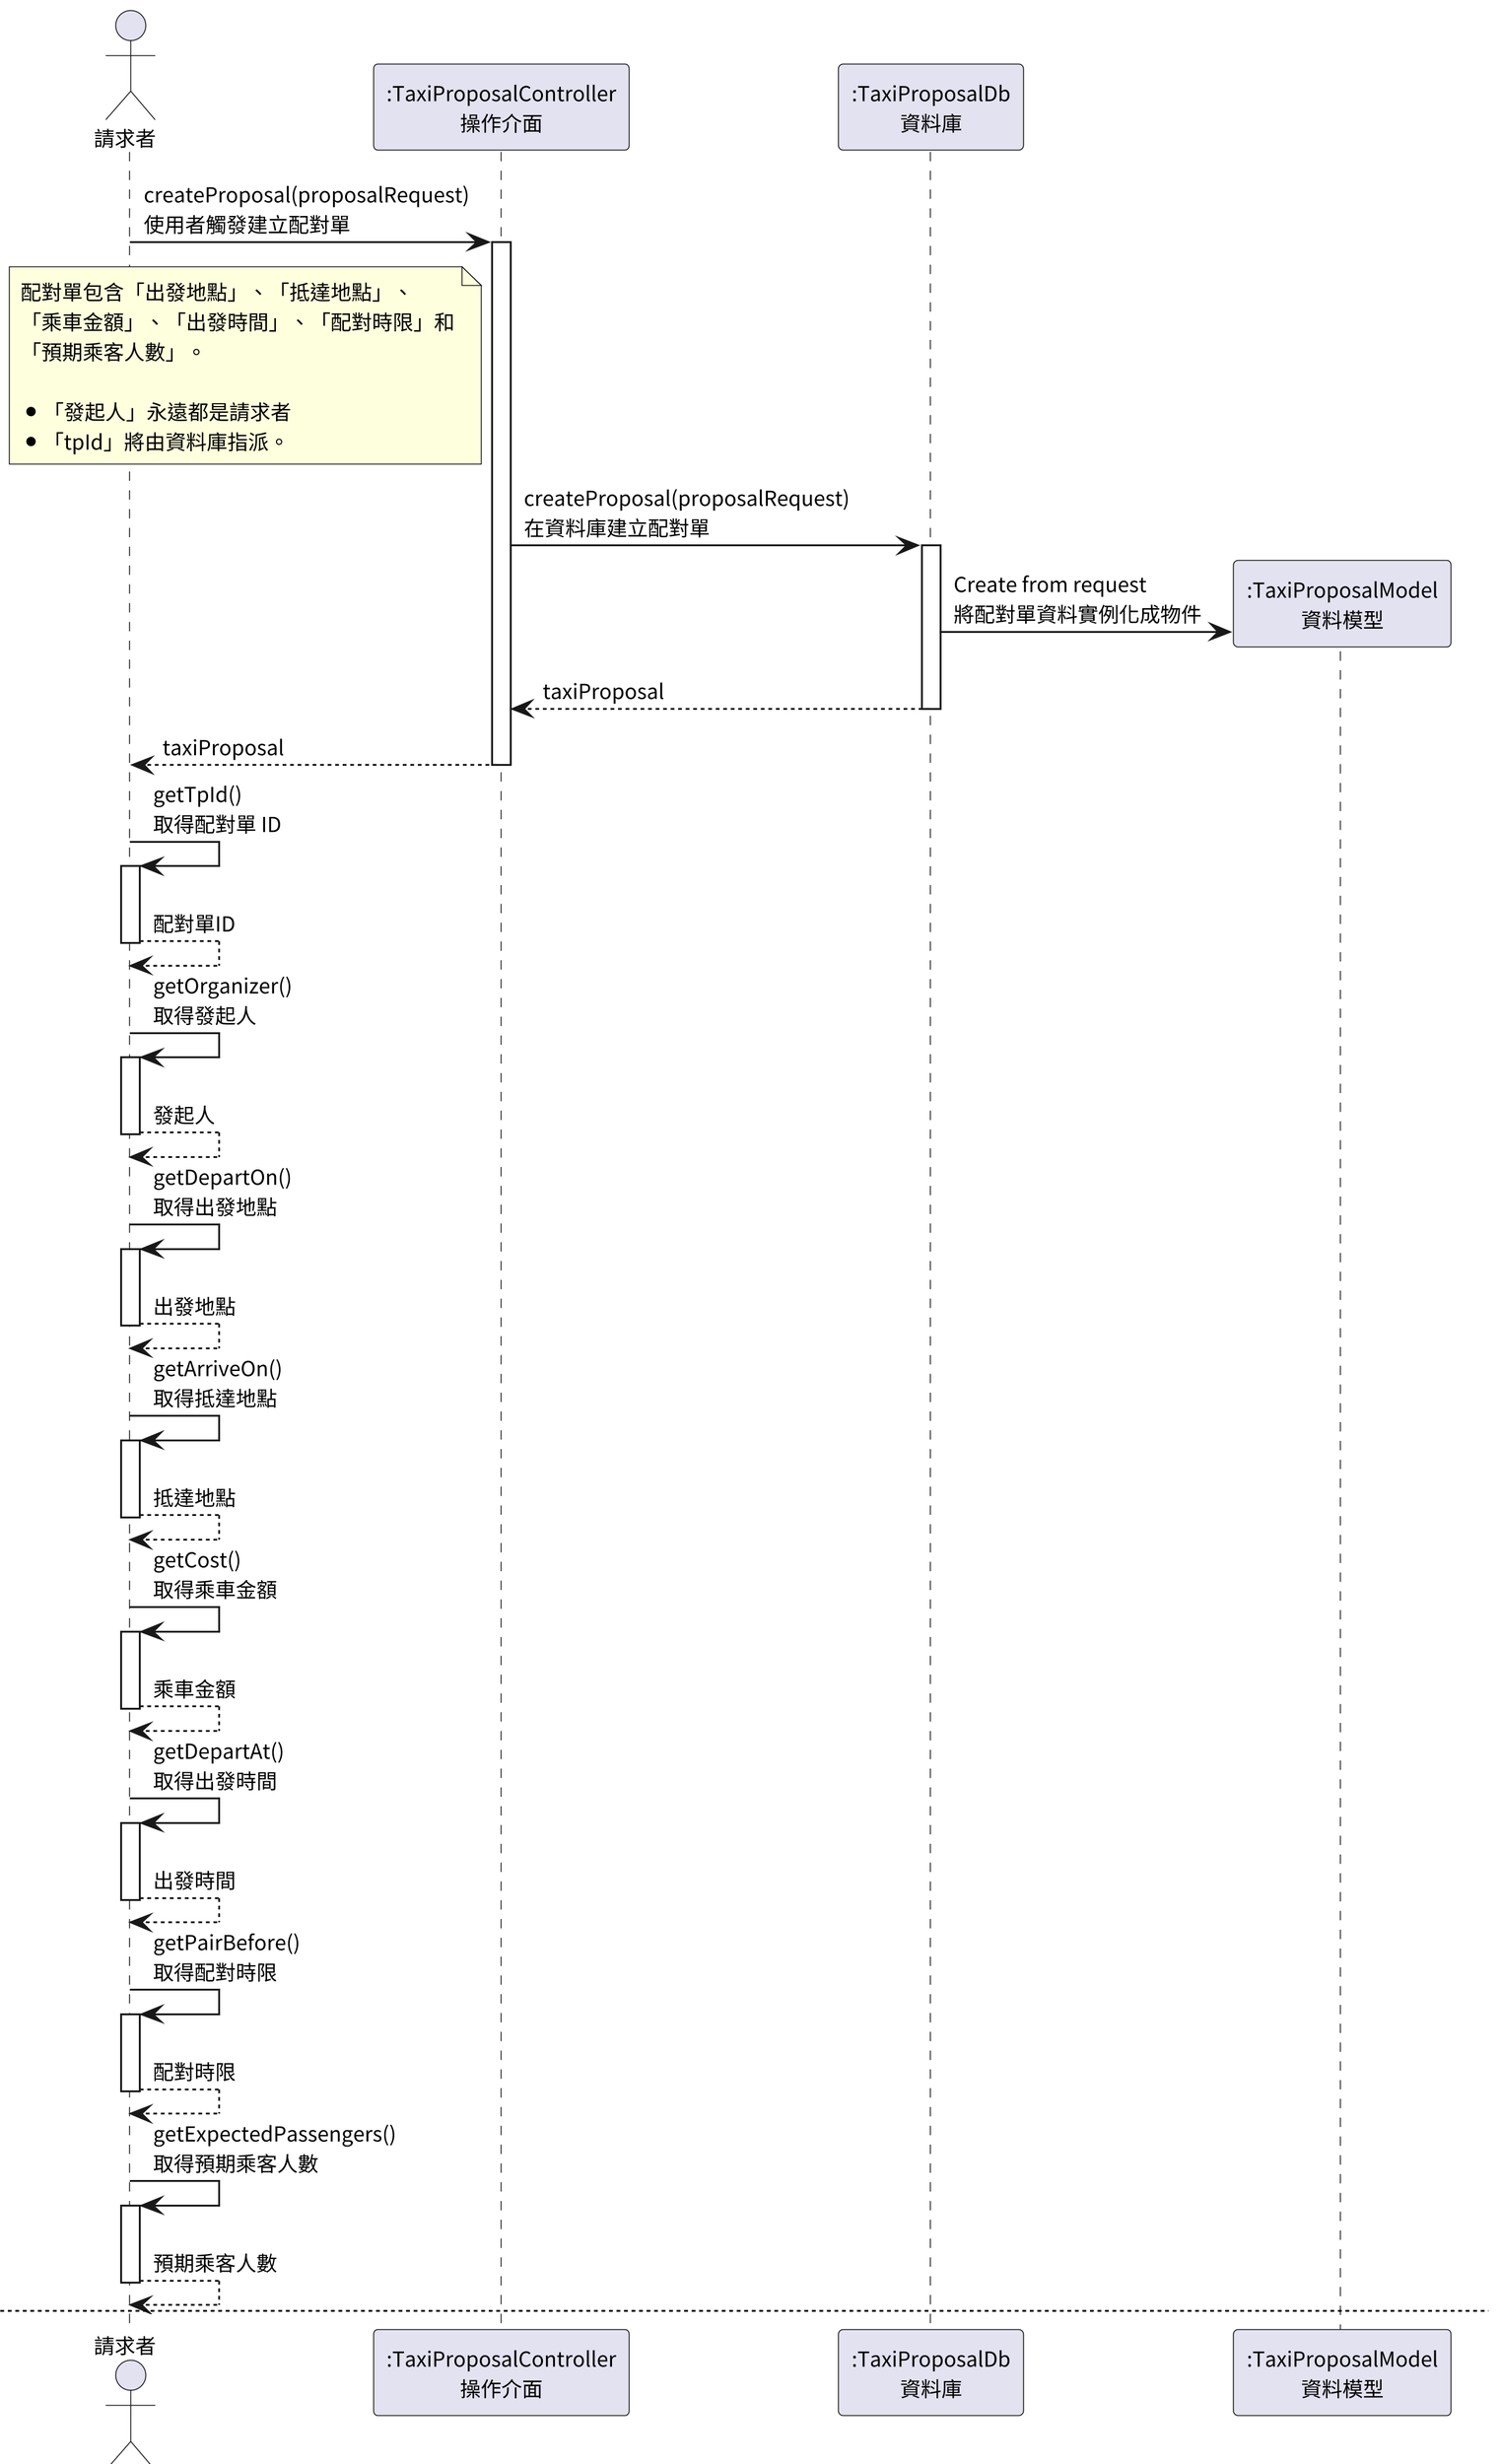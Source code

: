 @startuml TaxiProposalMerged

skinparam dpi 300
skinparam linetype ortho
skinparam defaultFontSize 11
skinparam defaultFontName "Noto Sans CJK TC"

actor Requester as "請求者"
participant TaxiProposalController as ":TaxiProposalController\n操作介面"
participant TaxiProposalModel as ":TaxiProposalModel\n資料模型"
participant TaxiProposalDb as ":TaxiProposalDb\n資料庫"

Requester -> TaxiProposalController ++ : createProposal(proposalRequest)\n使用者觸發建立配對單
note left of TaxiProposalController
    配對單包含「出發地點」、「抵達地點」、
    「乘車金額」、「出發時間」、「配對時限」和
    「預期乘客人數」。

    * 「發起人」永遠都是請求者
    * 「tpId」將由資料庫指派。
end note

TaxiProposalController -> TaxiProposalDb ++: createProposal(proposalRequest)\n在資料庫建立配對單
TaxiProposalDb -> TaxiProposalModel **: Create from request\n將配對單資料實例化成物件
return taxiProposal
return taxiProposal

Requester -> Requester ++: getTpId()\n取得配對單 ID
return 配對單ID

Requester -> Requester ++: getOrganizer()\n取得發起人
return 發起人

Requester -> Requester ++: getDepartOn()\n取得出發地點
return 出發地點

Requester -> Requester ++: getArriveOn()\n取得抵達地點
return 抵達地點

Requester -> Requester ++: getCost()\n取得乘車金額
return 乘車金額

Requester -> Requester ++: getDepartAt()\n取得出發時間
return 出發時間

Requester -> Requester ++: getPairBefore()\n取得配對時限
return 配對時限

Requester -> Requester ++: getExpectedPassengers()\n取得預期乘客人數
return 預期乘客人數

newpage

Requester -> TaxiProposalController ++: getStatus(tpId)\n取得配對單的狀態

TaxiProposalController -> TaxiProposalDb ++: findProposal(tpId)\n在資料庫尋找配對單

break 沒有這個 ID 的配對單
    TaxiProposalController <-- TaxiProposalDb: null\n回傳空值
    Requester <-- TaxiProposalController: null\n回傳空值
end

TaxiProposalDb --> TaxiProposalModel: Create from request\n將配對單資料實例化成物件
return taxiProposalModel

TaxiProposalController -> TaxiProposalModel ++: getStatus()\n取得配對單物件的狀態

alt this.finished == true 完成配對
    TaxiProposalController <-- TaxiProposalModel: status: TaxiProposalStatus.Finished 配對單完成
else this.passengers.count() >= this.expectedPassengers 人數到齊
    TaxiProposalController <-- TaxiProposalModel: status: TaxiProposalStatus.Matched 配對成功
else this.pairBefore < now || this.departAt < now 配對或出發時間到
    TaxiProposalController <-- TaxiProposalModel: status: TaxiProposalStatus.Unmatched 配對失敗
else 時間還沒到，人還沒到齊
    TaxiProposalController <-- TaxiProposalModel --: status: TaxiProposalStatus.Waiting 等待配對
end

return status

Requester -> TaxiProposalController ++: getFailReason(tpId)\n取得配對失敗原因

TaxiProposalController -> TaxiProposalDb ++: findProposal(tpId)\n在資料庫尋找配對單

break 沒有這個 ID 的配對單
    TaxiProposalController <-- TaxiProposalDb: null\n回傳空值
    Requester <-- TaxiProposalController: ""\n回傳空白字串
end

create participant TaxiProposalModel as ":TaxiProposalModel\n資料模型"
TaxiProposalDb --> TaxiProposalModel: Create from query result\n將配對單資料實例化成物件
return taxiProposalModel

TaxiProposalController -> TaxiProposalModel ++: getFailReason()\n取得配對失敗原因

alt this.finished == true 完成配對
    TaxiProposalController <-- TaxiProposalModel: ""\n回傳空白字串
else this.passengers.count() >= this.expectedPassengers 人數到齊
    TaxiProposalController <-- TaxiProposalModel: ""PAIR_FULL""\n回傳人數已滿
else this.pairBefore < now || this.departAt < now 配對或出發時間到
    TaxiProposalController <-- TaxiProposalModel: ""PAIR_EXPIRED""\n回傳配對時間已過
else 時間還沒到，人還沒到齊
    TaxiProposalController <-- TaxiProposalModel --: ""\n回傳空白字串
end

return reason

newpage

Requester -> TaxiProposalController ++: finish(tpId)\n完成配對

TaxiProposalController -> TaxiProposalDb ++: updateProposal(tpId, finish=true)\n在資料庫更新配對單，將 finish 設為 true

break 沒有這個 ID 的配對單
    TaxiProposalController <-- TaxiProposalDb: NO_SUCH_PROPOSAL\n沒有這個配對單
    Requester <-- TaxiProposalController: NO_SUCH_PROPOSAL\n沒有這個配對單
end

return OK
return OK

@enduml
